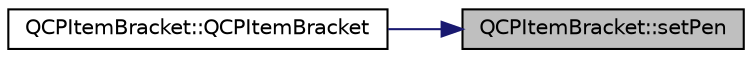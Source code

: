digraph "QCPItemBracket::setPen"
{
 // LATEX_PDF_SIZE
  edge [fontname="Helvetica",fontsize="10",labelfontname="Helvetica",labelfontsize="10"];
  node [fontname="Helvetica",fontsize="10",shape=record];
  rankdir="RL";
  Node1 [label="QCPItemBracket::setPen",height=0.2,width=0.4,color="black", fillcolor="grey75", style="filled", fontcolor="black",tooltip=" "];
  Node1 -> Node2 [dir="back",color="midnightblue",fontsize="10",style="solid",fontname="Helvetica"];
  Node2 [label="QCPItemBracket::QCPItemBracket",height=0.2,width=0.4,color="black", fillcolor="white", style="filled",URL="$classQCPItemBracket.html#a44ecfa37a76de5e3549e2d61f9d8ee56",tooltip=" "];
}

